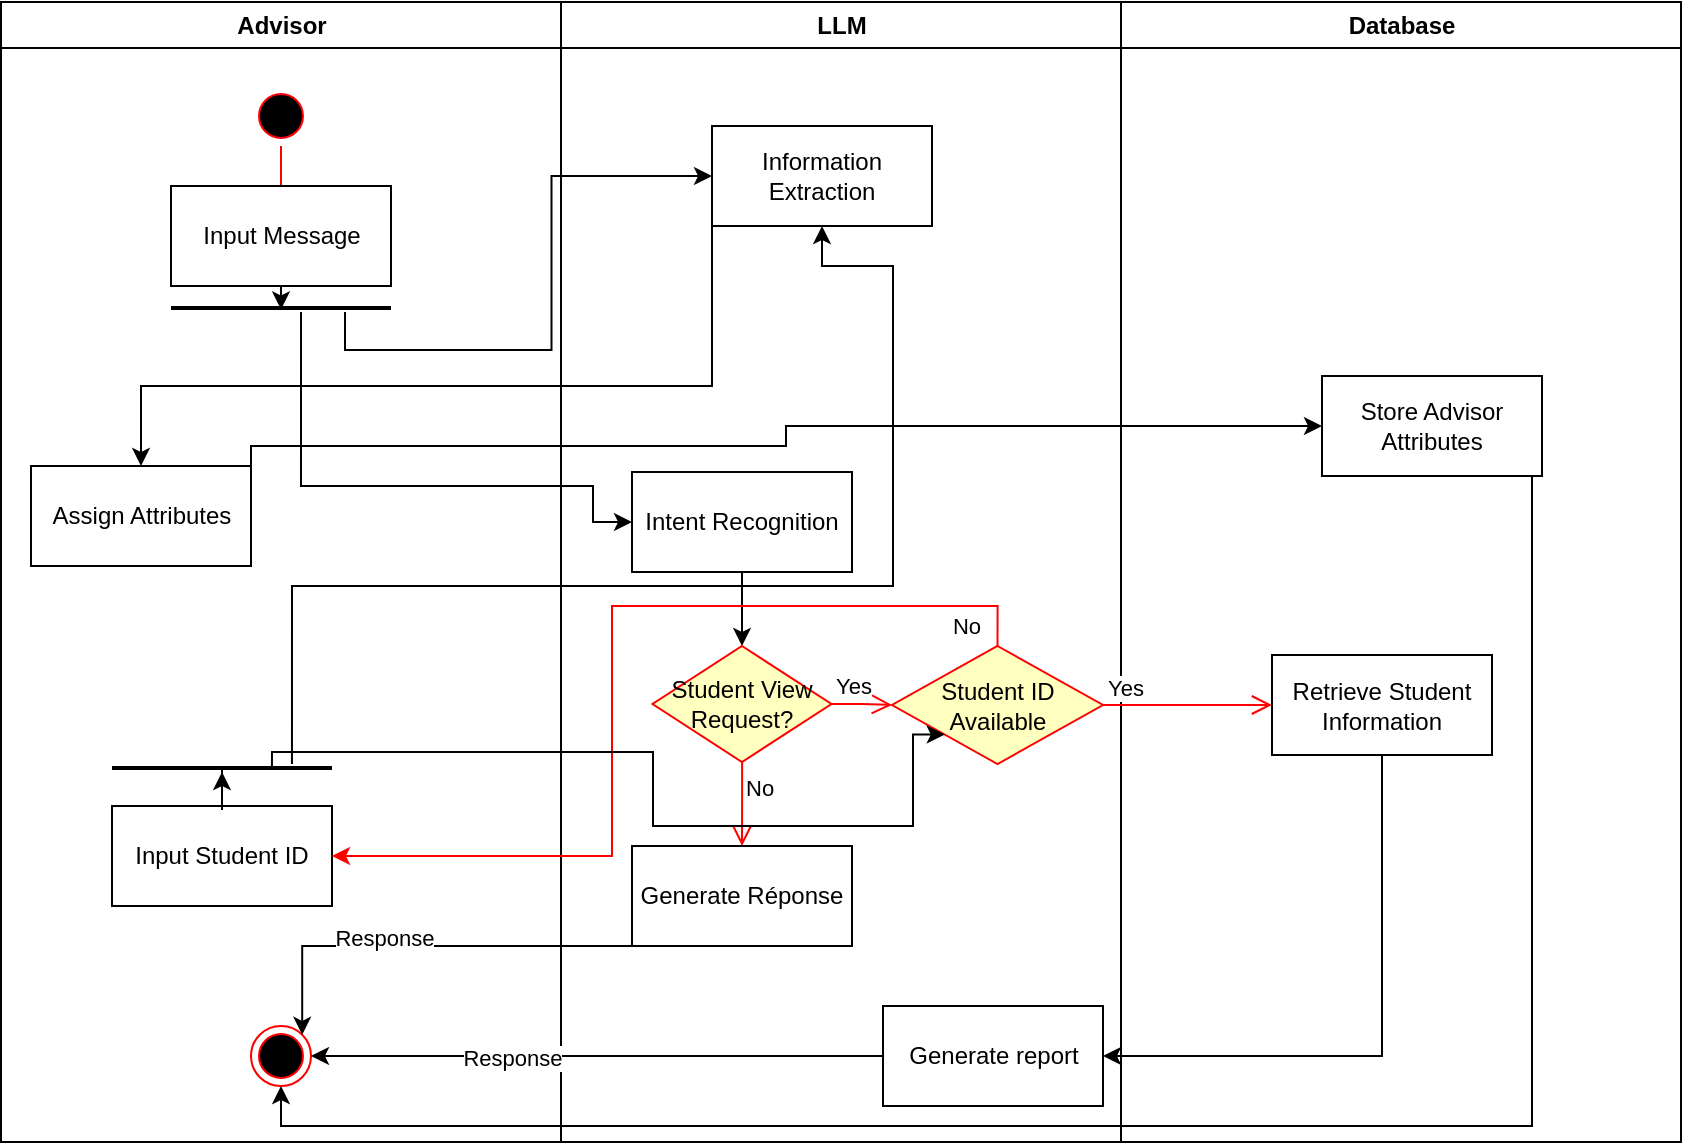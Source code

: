 <mxfile version="24.9.3">
  <diagram name="Page-1" id="e7e014a7-5840-1c2e-5031-d8a46d1fe8dd">
    <mxGraphModel dx="954" dy="675" grid="1" gridSize="10" guides="1" tooltips="1" connect="1" arrows="1" fold="1" page="1" pageScale="1" pageWidth="1169" pageHeight="826" background="none" math="0" shadow="0">
      <root>
        <mxCell id="0" />
        <mxCell id="1" parent="0" />
        <mxCell id="3" value="LLM" style="swimlane;whiteSpace=wrap;movable=1;resizable=1;rotatable=1;deletable=1;editable=1;locked=0;connectable=1;" parent="1" vertex="1">
          <mxGeometry x="444.5" y="128" width="280" height="570" as="geometry" />
        </mxCell>
        <mxCell id="8uKwGkPH9DGGV1LOmnHB-71" style="edgeStyle=orthogonalEdgeStyle;rounded=0;orthogonalLoop=1;jettySize=auto;html=1;exitX=0.5;exitY=1;exitDx=0;exitDy=0;entryX=0.5;entryY=0;entryDx=0;entryDy=0;" edge="1" parent="3" source="8uKwGkPH9DGGV1LOmnHB-44" target="8uKwGkPH9DGGV1LOmnHB-68">
          <mxGeometry relative="1" as="geometry" />
        </mxCell>
        <mxCell id="8uKwGkPH9DGGV1LOmnHB-44" value="Intent Recognition" style="html=1;whiteSpace=wrap;movable=1;resizable=1;rotatable=1;deletable=1;editable=1;locked=0;connectable=1;" vertex="1" parent="3">
          <mxGeometry x="35.5" y="235" width="110" height="50" as="geometry" />
        </mxCell>
        <mxCell id="2" value="Advisor" style="swimlane;whiteSpace=wrap;movable=1;resizable=1;rotatable=1;deletable=1;editable=1;locked=0;connectable=1;" parent="3" vertex="1">
          <mxGeometry x="-280" width="280" height="570" as="geometry" />
        </mxCell>
        <mxCell id="8uKwGkPH9DGGV1LOmnHB-41" value="" style="ellipse;html=1;shape=startState;fillColor=#000000;strokeColor=#ff0000;movable=1;resizable=1;rotatable=1;deletable=1;editable=1;locked=0;connectable=1;" vertex="1" parent="2">
          <mxGeometry x="125" y="42" width="30" height="30" as="geometry" />
        </mxCell>
        <mxCell id="8uKwGkPH9DGGV1LOmnHB-42" value="" style="edgeStyle=orthogonalEdgeStyle;html=1;verticalAlign=bottom;endArrow=open;endSize=8;strokeColor=#ff0000;rounded=0;movable=1;resizable=1;rotatable=1;deletable=1;editable=1;locked=0;connectable=1;" edge="1" source="8uKwGkPH9DGGV1LOmnHB-41" parent="2">
          <mxGeometry relative="1" as="geometry">
            <mxPoint x="140" y="132" as="targetPoint" />
          </mxGeometry>
        </mxCell>
        <mxCell id="8uKwGkPH9DGGV1LOmnHB-43" value="Input Message" style="html=1;whiteSpace=wrap;movable=1;resizable=1;rotatable=1;deletable=1;editable=1;locked=0;connectable=1;" vertex="1" parent="2">
          <mxGeometry x="85" y="92" width="110" height="50" as="geometry" />
        </mxCell>
        <mxCell id="8uKwGkPH9DGGV1LOmnHB-48" value="" style="line;strokeWidth=2;fillColor=none;align=left;verticalAlign=middle;spacingTop=-1;spacingLeft=3;spacingRight=3;rotatable=0;labelPosition=right;points=[];portConstraint=eastwest;strokeColor=inherit;" vertex="1" parent="2">
          <mxGeometry x="85" y="152" width="110" height="2" as="geometry" />
        </mxCell>
        <mxCell id="8uKwGkPH9DGGV1LOmnHB-50" style="edgeStyle=orthogonalEdgeStyle;rounded=0;orthogonalLoop=1;jettySize=auto;html=1;exitX=0.5;exitY=1;exitDx=0;exitDy=0;entryX=0.5;entryY=0.875;entryDx=0;entryDy=0;entryPerimeter=0;" edge="1" parent="2" source="8uKwGkPH9DGGV1LOmnHB-43" target="8uKwGkPH9DGGV1LOmnHB-48">
          <mxGeometry relative="1" as="geometry" />
        </mxCell>
        <mxCell id="8uKwGkPH9DGGV1LOmnHB-78" value="" style="ellipse;html=1;shape=endState;fillColor=#000000;strokeColor=#ff0000;" vertex="1" parent="2">
          <mxGeometry x="125" y="512" width="30" height="30" as="geometry" />
        </mxCell>
        <mxCell id="8uKwGkPH9DGGV1LOmnHB-86" value="Input Student ID" style="html=1;whiteSpace=wrap;" vertex="1" parent="2">
          <mxGeometry x="55.5" y="402" width="110" height="50" as="geometry" />
        </mxCell>
        <mxCell id="8uKwGkPH9DGGV1LOmnHB-92" value="" style="line;strokeWidth=2;fillColor=none;align=left;verticalAlign=middle;spacingTop=-1;spacingLeft=3;spacingRight=3;rotatable=0;labelPosition=right;points=[];portConstraint=eastwest;strokeColor=inherit;" vertex="1" parent="2">
          <mxGeometry x="55.5" y="382" width="110" height="2" as="geometry" />
        </mxCell>
        <mxCell id="8uKwGkPH9DGGV1LOmnHB-93" style="edgeStyle=orthogonalEdgeStyle;rounded=0;orthogonalLoop=1;jettySize=auto;html=1;entryX=0.5;entryY=1.5;entryDx=0;entryDy=0;entryPerimeter=0;" edge="1" parent="2" source="8uKwGkPH9DGGV1LOmnHB-86" target="8uKwGkPH9DGGV1LOmnHB-92">
          <mxGeometry relative="1" as="geometry" />
        </mxCell>
        <mxCell id="8uKwGkPH9DGGV1LOmnHB-99" value="Assign Attributes" style="html=1;whiteSpace=wrap;" vertex="1" parent="2">
          <mxGeometry x="15" y="232" width="110" height="50" as="geometry" />
        </mxCell>
        <mxCell id="8uKwGkPH9DGGV1LOmnHB-51" style="edgeStyle=orthogonalEdgeStyle;rounded=0;orthogonalLoop=1;jettySize=auto;html=1;entryX=0;entryY=0.5;entryDx=0;entryDy=0;exitX=0.591;exitY=1.5;exitDx=0;exitDy=0;exitPerimeter=0;" edge="1" parent="3" source="8uKwGkPH9DGGV1LOmnHB-48" target="8uKwGkPH9DGGV1LOmnHB-44">
          <mxGeometry relative="1" as="geometry">
            <Array as="points">
              <mxPoint x="-130" y="242" />
              <mxPoint x="16" y="242" />
              <mxPoint x="16" y="260" />
            </Array>
          </mxGeometry>
        </mxCell>
        <mxCell id="8uKwGkPH9DGGV1LOmnHB-53" value="Information Extraction" style="html=1;whiteSpace=wrap;" vertex="1" parent="3">
          <mxGeometry x="75.5" y="62" width="110" height="50" as="geometry" />
        </mxCell>
        <mxCell id="8uKwGkPH9DGGV1LOmnHB-52" style="edgeStyle=orthogonalEdgeStyle;rounded=0;orthogonalLoop=1;jettySize=auto;html=1;exitX=0.791;exitY=1.5;exitDx=0;exitDy=0;exitPerimeter=0;entryX=0;entryY=0.5;entryDx=0;entryDy=0;" edge="1" parent="3" source="8uKwGkPH9DGGV1LOmnHB-48" target="8uKwGkPH9DGGV1LOmnHB-53">
          <mxGeometry relative="1" as="geometry">
            <mxPoint x="75.5" y="92" as="targetPoint" />
          </mxGeometry>
        </mxCell>
        <mxCell id="8uKwGkPH9DGGV1LOmnHB-68" value="Student View Request?" style="rhombus;whiteSpace=wrap;html=1;fontColor=#000000;fillColor=#ffffc0;strokeColor=#ff0000;" vertex="1" parent="3">
          <mxGeometry x="45.75" y="322" width="89.5" height="58" as="geometry" />
        </mxCell>
        <mxCell id="8uKwGkPH9DGGV1LOmnHB-69" value="Yes" style="edgeStyle=orthogonalEdgeStyle;html=1;align=left;verticalAlign=bottom;endArrow=open;endSize=8;strokeColor=#ff0000;rounded=0;entryX=0;entryY=0.5;entryDx=0;entryDy=0;" edge="1" source="8uKwGkPH9DGGV1LOmnHB-68" parent="3" target="8uKwGkPH9DGGV1LOmnHB-72">
          <mxGeometry x="-1" relative="1" as="geometry">
            <mxPoint x="195.5" y="351" as="targetPoint" />
          </mxGeometry>
        </mxCell>
        <mxCell id="8uKwGkPH9DGGV1LOmnHB-70" value="No" style="edgeStyle=orthogonalEdgeStyle;html=1;align=left;verticalAlign=top;endArrow=open;endSize=8;strokeColor=#ff0000;rounded=0;entryX=0.5;entryY=0;entryDx=0;entryDy=0;" edge="1" source="8uKwGkPH9DGGV1LOmnHB-68" parent="3" target="8uKwGkPH9DGGV1LOmnHB-82">
          <mxGeometry x="-1" relative="1" as="geometry">
            <mxPoint x="90.5" y="422" as="targetPoint" />
          </mxGeometry>
        </mxCell>
        <mxCell id="8uKwGkPH9DGGV1LOmnHB-72" value="Student ID Available" style="rhombus;whiteSpace=wrap;html=1;fontColor=#000000;fillColor=#ffffc0;strokeColor=#ff0000;" vertex="1" parent="3">
          <mxGeometry x="165.5" y="322" width="105.5" height="59" as="geometry" />
        </mxCell>
        <mxCell id="8uKwGkPH9DGGV1LOmnHB-79" style="edgeStyle=orthogonalEdgeStyle;rounded=0;orthogonalLoop=1;jettySize=auto;html=1;exitX=0;exitY=0.5;exitDx=0;exitDy=0;entryX=1;entryY=0.5;entryDx=0;entryDy=0;" edge="1" parent="3" source="8uKwGkPH9DGGV1LOmnHB-77" target="8uKwGkPH9DGGV1LOmnHB-78">
          <mxGeometry relative="1" as="geometry" />
        </mxCell>
        <mxCell id="8uKwGkPH9DGGV1LOmnHB-81" value="Response" style="edgeLabel;html=1;align=center;verticalAlign=middle;resizable=0;points=[];" vertex="1" connectable="0" parent="8uKwGkPH9DGGV1LOmnHB-79">
          <mxGeometry x="0.297" y="1" relative="1" as="geometry">
            <mxPoint as="offset" />
          </mxGeometry>
        </mxCell>
        <mxCell id="8uKwGkPH9DGGV1LOmnHB-77" value="Generate report" style="html=1;whiteSpace=wrap;" vertex="1" parent="3">
          <mxGeometry x="161" y="502" width="110" height="50" as="geometry" />
        </mxCell>
        <mxCell id="8uKwGkPH9DGGV1LOmnHB-83" style="edgeStyle=orthogonalEdgeStyle;rounded=0;orthogonalLoop=1;jettySize=auto;html=1;exitX=0;exitY=0.5;exitDx=0;exitDy=0;entryX=1;entryY=0;entryDx=0;entryDy=0;" edge="1" parent="3" source="8uKwGkPH9DGGV1LOmnHB-82" target="8uKwGkPH9DGGV1LOmnHB-78">
          <mxGeometry relative="1" as="geometry">
            <Array as="points">
              <mxPoint x="36" y="472" />
              <mxPoint x="-129" y="472" />
            </Array>
          </mxGeometry>
        </mxCell>
        <mxCell id="8uKwGkPH9DGGV1LOmnHB-84" value="Response" style="edgeLabel;html=1;align=center;verticalAlign=middle;resizable=0;points=[];" vertex="1" connectable="0" parent="8uKwGkPH9DGGV1LOmnHB-83">
          <mxGeometry x="0.122" y="-9" relative="1" as="geometry">
            <mxPoint x="-18" y="5" as="offset" />
          </mxGeometry>
        </mxCell>
        <mxCell id="8uKwGkPH9DGGV1LOmnHB-82" value="Generate Réponse" style="html=1;whiteSpace=wrap;" vertex="1" parent="3">
          <mxGeometry x="35.5" y="422" width="110" height="50" as="geometry" />
        </mxCell>
        <mxCell id="8uKwGkPH9DGGV1LOmnHB-85" style="edgeStyle=orthogonalEdgeStyle;rounded=0;orthogonalLoop=1;jettySize=auto;html=1;exitX=0.5;exitY=0;exitDx=0;exitDy=0;strokeColor=#FF0000;entryX=1;entryY=0.5;entryDx=0;entryDy=0;" edge="1" parent="3" source="8uKwGkPH9DGGV1LOmnHB-72" target="8uKwGkPH9DGGV1LOmnHB-86">
          <mxGeometry relative="1" as="geometry">
            <mxPoint x="-104.5" y="312" as="targetPoint" />
          </mxGeometry>
        </mxCell>
        <mxCell id="8uKwGkPH9DGGV1LOmnHB-97" value="No" style="edgeLabel;html=1;align=center;verticalAlign=middle;resizable=0;points=[];" vertex="1" connectable="0" parent="8uKwGkPH9DGGV1LOmnHB-85">
          <mxGeometry x="-0.85" y="10" relative="1" as="geometry">
            <mxPoint as="offset" />
          </mxGeometry>
        </mxCell>
        <mxCell id="8uKwGkPH9DGGV1LOmnHB-95" style="edgeStyle=orthogonalEdgeStyle;rounded=0;orthogonalLoop=1;jettySize=auto;html=1;entryX=0.5;entryY=1;entryDx=0;entryDy=0;exitX=0.818;exitY=-0.5;exitDx=0;exitDy=0;exitPerimeter=0;" edge="1" parent="3" source="8uKwGkPH9DGGV1LOmnHB-92" target="8uKwGkPH9DGGV1LOmnHB-53">
          <mxGeometry relative="1" as="geometry">
            <Array as="points">
              <mxPoint x="-134" y="292" />
              <mxPoint x="166" y="292" />
              <mxPoint x="166" y="132" />
              <mxPoint x="131" y="132" />
            </Array>
          </mxGeometry>
        </mxCell>
        <mxCell id="8uKwGkPH9DGGV1LOmnHB-98" style="edgeStyle=orthogonalEdgeStyle;rounded=0;orthogonalLoop=1;jettySize=auto;html=1;exitX=0;exitY=1;exitDx=0;exitDy=0;" edge="1" parent="3" source="8uKwGkPH9DGGV1LOmnHB-53" target="8uKwGkPH9DGGV1LOmnHB-99">
          <mxGeometry relative="1" as="geometry">
            <mxPoint x="-204.5" y="222" as="targetPoint" />
            <Array as="points">
              <mxPoint x="76" y="192" />
              <mxPoint x="-210" y="192" />
            </Array>
          </mxGeometry>
        </mxCell>
        <mxCell id="8uKwGkPH9DGGV1LOmnHB-96" style="edgeStyle=orthogonalEdgeStyle;rounded=0;orthogonalLoop=1;jettySize=auto;html=1;entryX=0;entryY=1;entryDx=0;entryDy=0;exitX=0.727;exitY=0;exitDx=0;exitDy=0;exitPerimeter=0;" edge="1" parent="3" source="8uKwGkPH9DGGV1LOmnHB-92" target="8uKwGkPH9DGGV1LOmnHB-72">
          <mxGeometry relative="1" as="geometry">
            <Array as="points">
              <mxPoint x="-144" y="375" />
              <mxPoint x="46" y="375" />
              <mxPoint x="46" y="412" />
              <mxPoint x="176" y="412" />
              <mxPoint x="176" y="366" />
            </Array>
          </mxGeometry>
        </mxCell>
        <mxCell id="4" value="Database" style="swimlane;whiteSpace=wrap;movable=1;resizable=1;rotatable=1;deletable=1;editable=1;locked=0;connectable=1;" parent="1" vertex="1">
          <mxGeometry x="724.5" y="128" width="280" height="570" as="geometry" />
        </mxCell>
        <mxCell id="8uKwGkPH9DGGV1LOmnHB-75" value="Retrieve Student Information" style="html=1;whiteSpace=wrap;" vertex="1" parent="4">
          <mxGeometry x="75.5" y="326.5" width="110" height="50" as="geometry" />
        </mxCell>
        <mxCell id="8uKwGkPH9DGGV1LOmnHB-73" value="Yes" style="edgeStyle=orthogonalEdgeStyle;html=1;align=left;verticalAlign=bottom;endArrow=open;endSize=8;strokeColor=#ff0000;rounded=0;entryX=0;entryY=0.5;entryDx=0;entryDy=0;" edge="1" source="8uKwGkPH9DGGV1LOmnHB-72" parent="1" target="8uKwGkPH9DGGV1LOmnHB-75">
          <mxGeometry x="-1" relative="1" as="geometry">
            <mxPoint x="770" y="480" as="targetPoint" />
          </mxGeometry>
        </mxCell>
        <mxCell id="8uKwGkPH9DGGV1LOmnHB-76" style="edgeStyle=orthogonalEdgeStyle;rounded=0;orthogonalLoop=1;jettySize=auto;html=1;exitX=0.5;exitY=1;exitDx=0;exitDy=0;entryX=1;entryY=0.5;entryDx=0;entryDy=0;" edge="1" parent="1" source="8uKwGkPH9DGGV1LOmnHB-75" target="8uKwGkPH9DGGV1LOmnHB-77">
          <mxGeometry relative="1" as="geometry">
            <mxPoint x="610" y="650" as="targetPoint" />
          </mxGeometry>
        </mxCell>
        <mxCell id="8uKwGkPH9DGGV1LOmnHB-103" style="edgeStyle=orthogonalEdgeStyle;rounded=0;orthogonalLoop=1;jettySize=auto;html=1;exitX=0.5;exitY=1;exitDx=0;exitDy=0;entryX=0.5;entryY=1;entryDx=0;entryDy=0;" edge="1" parent="1" source="8uKwGkPH9DGGV1LOmnHB-102" target="8uKwGkPH9DGGV1LOmnHB-78">
          <mxGeometry relative="1" as="geometry">
            <Array as="points">
              <mxPoint x="930" y="365" />
              <mxPoint x="930" y="690" />
              <mxPoint x="305" y="690" />
            </Array>
          </mxGeometry>
        </mxCell>
        <mxCell id="8uKwGkPH9DGGV1LOmnHB-102" value="Store Advisor Attributes" style="html=1;whiteSpace=wrap;" vertex="1" parent="1">
          <mxGeometry x="825" y="315" width="110" height="50" as="geometry" />
        </mxCell>
        <mxCell id="8uKwGkPH9DGGV1LOmnHB-101" style="edgeStyle=orthogonalEdgeStyle;rounded=0;orthogonalLoop=1;jettySize=auto;html=1;exitX=1;exitY=0.5;exitDx=0;exitDy=0;" edge="1" parent="1" source="8uKwGkPH9DGGV1LOmnHB-99" target="8uKwGkPH9DGGV1LOmnHB-102">
          <mxGeometry relative="1" as="geometry">
            <mxPoint x="880" y="340" as="targetPoint" />
            <Array as="points">
              <mxPoint x="290" y="350" />
              <mxPoint x="557" y="350" />
              <mxPoint x="557" y="340" />
            </Array>
          </mxGeometry>
        </mxCell>
      </root>
    </mxGraphModel>
  </diagram>
</mxfile>
